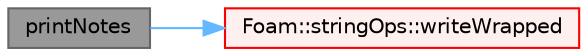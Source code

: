 digraph "printNotes"
{
 // LATEX_PDF_SIZE
  bgcolor="transparent";
  edge [fontname=Helvetica,fontsize=10,labelfontname=Helvetica,labelfontsize=10];
  node [fontname=Helvetica,fontsize=10,shape=box,height=0.2,width=0.4];
  rankdir="LR";
  Node1 [id="Node000001",label="printNotes",height=0.2,width=0.4,color="gray40", fillcolor="grey60", style="filled", fontcolor="black",tooltip=" "];
  Node1 -> Node2 [id="edge1_Node000001_Node000002",color="steelblue1",style="solid",tooltip=" "];
  Node2 [id="Node000002",label="Foam::stringOps::writeWrapped",height=0.2,width=0.4,color="red", fillcolor="#FFF0F0", style="filled",URL="$namespaceFoam_1_1stringOps.html#a45d7abb532e713edc30b967a3da6d051",tooltip=" "];
}
